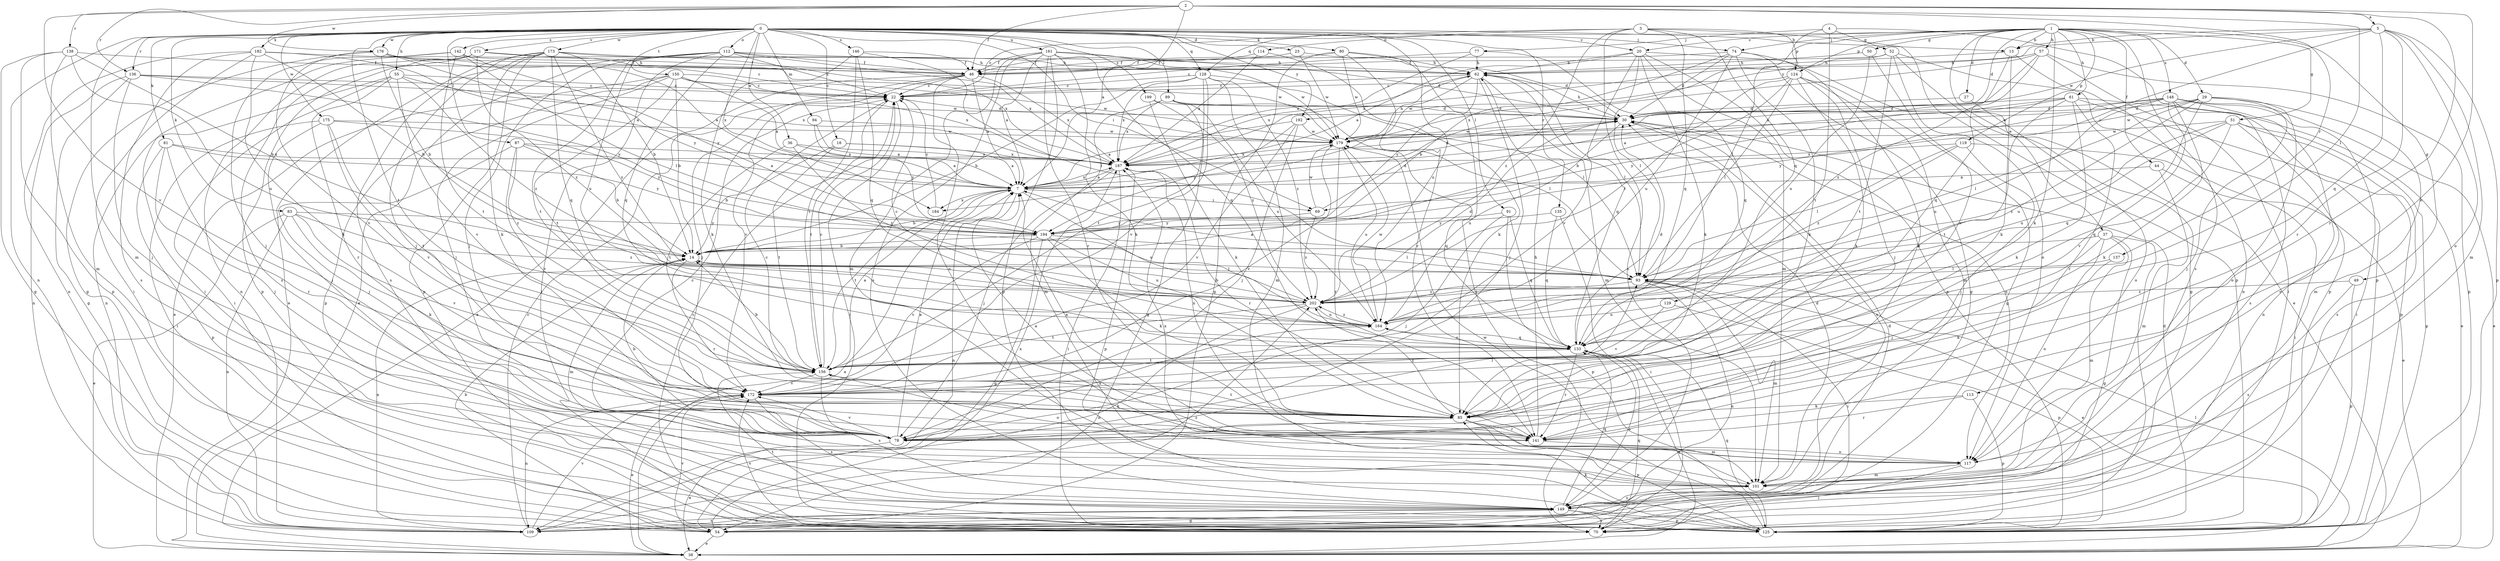 strict digraph  {
0;
1;
2;
3;
4;
5;
7;
13;
14;
18;
20;
22;
23;
27;
29;
30;
36;
37;
38;
44;
46;
49;
50;
51;
52;
54;
55;
57;
61;
62;
69;
70;
74;
77;
78;
80;
81;
83;
85;
87;
89;
91;
93;
94;
101;
109;
112;
113;
114;
117;
119;
124;
125;
128;
129;
133;
135;
136;
137;
138;
141;
142;
146;
148;
149;
150;
156;
161;
164;
171;
172;
173;
175;
176;
179;
182;
184;
187;
192;
194;
199;
202;
0 -> 13  [label=b];
0 -> 18  [label=c];
0 -> 20  [label=c];
0 -> 23  [label=d];
0 -> 36  [label=e];
0 -> 55  [label=h];
0 -> 69  [label=i];
0 -> 74  [label=j];
0 -> 80  [label=k];
0 -> 81  [label=k];
0 -> 83  [label=k];
0 -> 87  [label=l];
0 -> 89  [label=l];
0 -> 91  [label=l];
0 -> 94  [label=m];
0 -> 101  [label=m];
0 -> 109  [label=n];
0 -> 112  [label=o];
0 -> 128  [label=q];
0 -> 135  [label=r];
0 -> 136  [label=r];
0 -> 142  [label=s];
0 -> 146  [label=s];
0 -> 150  [label=t];
0 -> 156  [label=t];
0 -> 161  [label=u];
0 -> 164  [label=u];
0 -> 171  [label=v];
0 -> 173  [label=w];
0 -> 175  [label=w];
0 -> 176  [label=w];
0 -> 182  [label=x];
0 -> 184  [label=x];
0 -> 192  [label=y];
0 -> 199  [label=z];
1 -> 13  [label=b];
1 -> 20  [label=c];
1 -> 27  [label=d];
1 -> 29  [label=d];
1 -> 30  [label=d];
1 -> 37  [label=e];
1 -> 44  [label=f];
1 -> 49  [label=g];
1 -> 50  [label=g];
1 -> 51  [label=g];
1 -> 57  [label=h];
1 -> 61  [label=h];
1 -> 74  [label=j];
1 -> 85  [label=k];
1 -> 119  [label=p];
1 -> 124  [label=p];
1 -> 128  [label=q];
1 -> 148  [label=s];
1 -> 149  [label=s];
1 -> 184  [label=x];
2 -> 5  [label=a];
2 -> 7  [label=a];
2 -> 46  [label=f];
2 -> 93  [label=l];
2 -> 113  [label=o];
2 -> 136  [label=r];
2 -> 137  [label=r];
2 -> 138  [label=r];
2 -> 141  [label=r];
2 -> 172  [label=v];
2 -> 176  [label=w];
3 -> 22  [label=c];
3 -> 114  [label=o];
3 -> 124  [label=p];
3 -> 125  [label=p];
3 -> 129  [label=q];
3 -> 133  [label=q];
3 -> 149  [label=s];
3 -> 202  [label=z];
4 -> 52  [label=g];
4 -> 77  [label=j];
4 -> 93  [label=l];
4 -> 125  [label=p];
4 -> 156  [label=t];
5 -> 13  [label=b];
5 -> 69  [label=i];
5 -> 101  [label=m];
5 -> 117  [label=o];
5 -> 125  [label=p];
5 -> 133  [label=q];
5 -> 141  [label=r];
5 -> 179  [label=w];
5 -> 192  [label=y];
7 -> 14  [label=b];
7 -> 69  [label=i];
7 -> 109  [label=n];
7 -> 156  [label=t];
7 -> 164  [label=u];
7 -> 184  [label=x];
7 -> 187  [label=x];
13 -> 62  [label=h];
13 -> 85  [label=k];
13 -> 109  [label=n];
13 -> 133  [label=q];
14 -> 93  [label=l];
14 -> 101  [label=m];
14 -> 109  [label=n];
14 -> 141  [label=r];
18 -> 7  [label=a];
18 -> 14  [label=b];
18 -> 156  [label=t];
18 -> 187  [label=x];
20 -> 7  [label=a];
20 -> 38  [label=e];
20 -> 62  [label=h];
20 -> 85  [label=k];
20 -> 93  [label=l];
20 -> 101  [label=m];
20 -> 125  [label=p];
20 -> 172  [label=v];
22 -> 30  [label=d];
22 -> 70  [label=i];
22 -> 156  [label=t];
23 -> 30  [label=d];
23 -> 46  [label=f];
23 -> 179  [label=w];
27 -> 30  [label=d];
27 -> 117  [label=o];
29 -> 30  [label=d];
29 -> 78  [label=j];
29 -> 93  [label=l];
29 -> 101  [label=m];
29 -> 117  [label=o];
29 -> 133  [label=q];
29 -> 164  [label=u];
29 -> 179  [label=w];
30 -> 62  [label=h];
30 -> 117  [label=o];
30 -> 149  [label=s];
30 -> 164  [label=u];
30 -> 179  [label=w];
36 -> 7  [label=a];
36 -> 156  [label=t];
36 -> 187  [label=x];
36 -> 202  [label=z];
37 -> 14  [label=b];
37 -> 54  [label=g];
37 -> 70  [label=i];
37 -> 78  [label=j];
37 -> 101  [label=m];
37 -> 117  [label=o];
38 -> 7  [label=a];
38 -> 93  [label=l];
38 -> 133  [label=q];
44 -> 7  [label=a];
44 -> 38  [label=e];
44 -> 101  [label=m];
46 -> 7  [label=a];
46 -> 22  [label=c];
46 -> 38  [label=e];
46 -> 78  [label=j];
46 -> 117  [label=o];
46 -> 172  [label=v];
46 -> 187  [label=x];
49 -> 125  [label=p];
49 -> 149  [label=s];
49 -> 202  [label=z];
50 -> 62  [label=h];
50 -> 164  [label=u];
50 -> 172  [label=v];
51 -> 117  [label=o];
51 -> 125  [label=p];
51 -> 133  [label=q];
51 -> 149  [label=s];
51 -> 164  [label=u];
51 -> 179  [label=w];
51 -> 202  [label=z];
52 -> 46  [label=f];
52 -> 54  [label=g];
52 -> 117  [label=o];
52 -> 125  [label=p];
52 -> 156  [label=t];
52 -> 187  [label=x];
54 -> 14  [label=b];
54 -> 30  [label=d];
54 -> 38  [label=e];
54 -> 172  [label=v];
54 -> 187  [label=x];
55 -> 22  [label=c];
55 -> 70  [label=i];
55 -> 109  [label=n];
55 -> 141  [label=r];
55 -> 172  [label=v];
55 -> 187  [label=x];
55 -> 202  [label=z];
57 -> 7  [label=a];
57 -> 62  [label=h];
57 -> 70  [label=i];
57 -> 125  [label=p];
57 -> 187  [label=x];
57 -> 202  [label=z];
61 -> 7  [label=a];
61 -> 30  [label=d];
61 -> 38  [label=e];
61 -> 85  [label=k];
61 -> 125  [label=p];
61 -> 141  [label=r];
61 -> 156  [label=t];
61 -> 194  [label=y];
62 -> 22  [label=c];
62 -> 78  [label=j];
62 -> 93  [label=l];
62 -> 101  [label=m];
62 -> 133  [label=q];
62 -> 179  [label=w];
62 -> 187  [label=x];
62 -> 194  [label=y];
69 -> 30  [label=d];
69 -> 179  [label=w];
69 -> 194  [label=y];
69 -> 202  [label=z];
70 -> 22  [label=c];
70 -> 133  [label=q];
70 -> 172  [label=v];
74 -> 14  [label=b];
74 -> 30  [label=d];
74 -> 46  [label=f];
74 -> 54  [label=g];
74 -> 85  [label=k];
74 -> 141  [label=r];
74 -> 164  [label=u];
77 -> 22  [label=c];
77 -> 62  [label=h];
77 -> 133  [label=q];
77 -> 187  [label=x];
78 -> 7  [label=a];
78 -> 14  [label=b];
78 -> 38  [label=e];
78 -> 93  [label=l];
78 -> 164  [label=u];
78 -> 172  [label=v];
80 -> 46  [label=f];
80 -> 54  [label=g];
80 -> 62  [label=h];
80 -> 70  [label=i];
80 -> 141  [label=r];
80 -> 179  [label=w];
81 -> 78  [label=j];
81 -> 125  [label=p];
81 -> 141  [label=r];
81 -> 187  [label=x];
81 -> 194  [label=y];
83 -> 38  [label=e];
83 -> 85  [label=k];
83 -> 109  [label=n];
83 -> 172  [label=v];
83 -> 194  [label=y];
83 -> 202  [label=z];
85 -> 22  [label=c];
85 -> 78  [label=j];
85 -> 101  [label=m];
85 -> 125  [label=p];
85 -> 141  [label=r];
85 -> 156  [label=t];
85 -> 202  [label=z];
87 -> 7  [label=a];
87 -> 14  [label=b];
87 -> 78  [label=j];
87 -> 172  [label=v];
87 -> 187  [label=x];
87 -> 202  [label=z];
89 -> 30  [label=d];
89 -> 54  [label=g];
89 -> 93  [label=l];
89 -> 101  [label=m];
89 -> 164  [label=u];
89 -> 187  [label=x];
91 -> 78  [label=j];
91 -> 125  [label=p];
91 -> 133  [label=q];
91 -> 194  [label=y];
93 -> 7  [label=a];
93 -> 38  [label=e];
93 -> 70  [label=i];
93 -> 101  [label=m];
93 -> 109  [label=n];
93 -> 202  [label=z];
94 -> 7  [label=a];
94 -> 179  [label=w];
94 -> 194  [label=y];
101 -> 30  [label=d];
101 -> 149  [label=s];
101 -> 187  [label=x];
109 -> 22  [label=c];
109 -> 149  [label=s];
109 -> 172  [label=v];
109 -> 202  [label=z];
112 -> 22  [label=c];
112 -> 38  [label=e];
112 -> 46  [label=f];
112 -> 62  [label=h];
112 -> 70  [label=i];
112 -> 78  [label=j];
112 -> 133  [label=q];
112 -> 156  [label=t];
112 -> 164  [label=u];
112 -> 187  [label=x];
113 -> 85  [label=k];
113 -> 125  [label=p];
113 -> 141  [label=r];
114 -> 46  [label=f];
114 -> 85  [label=k];
114 -> 187  [label=x];
117 -> 7  [label=a];
117 -> 22  [label=c];
117 -> 70  [label=i];
117 -> 101  [label=m];
119 -> 70  [label=i];
119 -> 78  [label=j];
119 -> 93  [label=l];
119 -> 187  [label=x];
119 -> 202  [label=z];
124 -> 14  [label=b];
124 -> 22  [label=c];
124 -> 54  [label=g];
124 -> 78  [label=j];
124 -> 85  [label=k];
124 -> 93  [label=l];
124 -> 101  [label=m];
124 -> 202  [label=z];
125 -> 30  [label=d];
125 -> 85  [label=k];
125 -> 133  [label=q];
125 -> 156  [label=t];
125 -> 179  [label=w];
128 -> 14  [label=b];
128 -> 22  [label=c];
128 -> 93  [label=l];
128 -> 101  [label=m];
128 -> 156  [label=t];
128 -> 172  [label=v];
128 -> 187  [label=x];
128 -> 202  [label=z];
129 -> 125  [label=p];
129 -> 164  [label=u];
129 -> 172  [label=v];
133 -> 30  [label=d];
133 -> 141  [label=r];
133 -> 149  [label=s];
133 -> 156  [label=t];
133 -> 164  [label=u];
135 -> 70  [label=i];
135 -> 133  [label=q];
135 -> 194  [label=y];
136 -> 22  [label=c];
136 -> 54  [label=g];
136 -> 78  [label=j];
136 -> 109  [label=n];
136 -> 179  [label=w];
136 -> 194  [label=y];
137 -> 85  [label=k];
137 -> 93  [label=l];
138 -> 14  [label=b];
138 -> 46  [label=f];
138 -> 54  [label=g];
138 -> 101  [label=m];
138 -> 125  [label=p];
138 -> 164  [label=u];
141 -> 7  [label=a];
141 -> 62  [label=h];
141 -> 117  [label=o];
141 -> 187  [label=x];
142 -> 46  [label=f];
142 -> 70  [label=i];
142 -> 78  [label=j];
142 -> 93  [label=l];
142 -> 156  [label=t];
142 -> 194  [label=y];
146 -> 46  [label=f];
146 -> 85  [label=k];
146 -> 93  [label=l];
146 -> 133  [label=q];
146 -> 156  [label=t];
148 -> 30  [label=d];
148 -> 38  [label=e];
148 -> 70  [label=i];
148 -> 85  [label=k];
148 -> 109  [label=n];
148 -> 149  [label=s];
148 -> 164  [label=u];
148 -> 172  [label=v];
148 -> 179  [label=w];
148 -> 194  [label=y];
149 -> 54  [label=g];
149 -> 70  [label=i];
149 -> 109  [label=n];
149 -> 125  [label=p];
149 -> 133  [label=q];
150 -> 7  [label=a];
150 -> 14  [label=b];
150 -> 22  [label=c];
150 -> 38  [label=e];
150 -> 78  [label=j];
150 -> 125  [label=p];
150 -> 156  [label=t];
150 -> 179  [label=w];
150 -> 187  [label=x];
156 -> 7  [label=a];
156 -> 14  [label=b];
156 -> 22  [label=c];
156 -> 117  [label=o];
156 -> 149  [label=s];
156 -> 172  [label=v];
161 -> 7  [label=a];
161 -> 30  [label=d];
161 -> 46  [label=f];
161 -> 85  [label=k];
161 -> 101  [label=m];
161 -> 125  [label=p];
161 -> 133  [label=q];
161 -> 141  [label=r];
161 -> 149  [label=s];
161 -> 179  [label=w];
164 -> 22  [label=c];
164 -> 133  [label=q];
164 -> 179  [label=w];
164 -> 202  [label=z];
171 -> 22  [label=c];
171 -> 62  [label=h];
171 -> 109  [label=n];
171 -> 125  [label=p];
171 -> 149  [label=s];
171 -> 202  [label=z];
172 -> 38  [label=e];
172 -> 85  [label=k];
172 -> 109  [label=n];
172 -> 149  [label=s];
173 -> 14  [label=b];
173 -> 38  [label=e];
173 -> 62  [label=h];
173 -> 78  [label=j];
173 -> 85  [label=k];
173 -> 125  [label=p];
173 -> 133  [label=q];
173 -> 149  [label=s];
173 -> 187  [label=x];
173 -> 202  [label=z];
175 -> 70  [label=i];
175 -> 78  [label=j];
175 -> 156  [label=t];
175 -> 172  [label=v];
175 -> 179  [label=w];
175 -> 194  [label=y];
176 -> 7  [label=a];
176 -> 14  [label=b];
176 -> 46  [label=f];
176 -> 54  [label=g];
176 -> 172  [label=v];
176 -> 179  [label=w];
176 -> 194  [label=y];
179 -> 62  [label=h];
179 -> 133  [label=q];
179 -> 141  [label=r];
179 -> 164  [label=u];
179 -> 172  [label=v];
179 -> 187  [label=x];
182 -> 7  [label=a];
182 -> 14  [label=b];
182 -> 62  [label=h];
182 -> 70  [label=i];
182 -> 85  [label=k];
182 -> 109  [label=n];
182 -> 149  [label=s];
184 -> 22  [label=c];
187 -> 7  [label=a];
187 -> 30  [label=d];
187 -> 70  [label=i];
187 -> 78  [label=j];
187 -> 125  [label=p];
187 -> 141  [label=r];
192 -> 7  [label=a];
192 -> 78  [label=j];
192 -> 172  [label=v];
192 -> 179  [label=w];
192 -> 194  [label=y];
194 -> 14  [label=b];
194 -> 54  [label=g];
194 -> 85  [label=k];
194 -> 93  [label=l];
194 -> 164  [label=u];
194 -> 172  [label=v];
199 -> 30  [label=d];
199 -> 85  [label=k];
199 -> 202  [label=z];
202 -> 14  [label=b];
202 -> 30  [label=d];
202 -> 109  [label=n];
202 -> 156  [label=t];
202 -> 164  [label=u];
}
